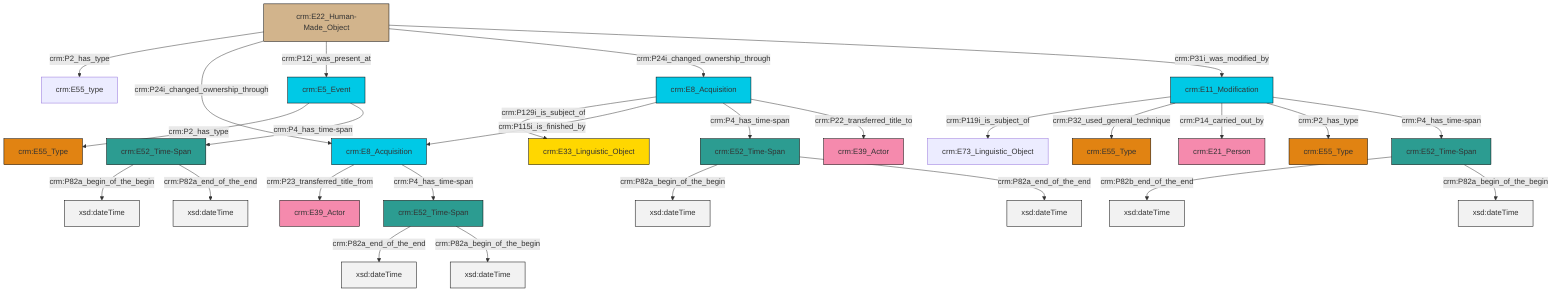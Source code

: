 graph TD
classDef Literal fill:#f2f2f2,stroke:#000000;
classDef CRM_Entity fill:#FFFFFF,stroke:#000000;
classDef Temporal_Entity fill:#00C9E6, stroke:#000000;
classDef Type fill:#E18312, stroke:#000000;
classDef Time-Span fill:#2C9C91, stroke:#000000;
classDef Appellation fill:#FFEB7F, stroke:#000000;
classDef Place fill:#008836, stroke:#000000;
classDef Persistent_Item fill:#B266B2, stroke:#000000;
classDef Conceptual_Object fill:#FFD700, stroke:#000000;
classDef Physical_Thing fill:#D2B48C, stroke:#000000;
classDef Actor fill:#f58aad, stroke:#000000;
classDef PC_Classes fill:#4ce600, stroke:#000000;
classDef Multi fill:#cccccc,stroke:#000000;

2["crm:E11_Modification"]:::Temporal_Entity -->|crm:P119i_is_subject_of| 3["crm:E73_Linguistic_Object"]:::Default
4["crm:E52_Time-Span"]:::Time-Span -->|crm:P82a_begin_of_the_begin| 5[xsd:dateTime]:::Literal
8["crm:E22_Human-Made_Object"]:::Physical_Thing -->|crm:P2_has_type| 9["crm:E55_type"]:::Default
12["crm:E8_Acquisition"]:::Temporal_Entity -->|crm:P23_transferred_title_from| 13["crm:E39_Actor"]:::Actor
14["crm:E8_Acquisition"]:::Temporal_Entity -->|crm:P129i_is_subject_of| 15["crm:E33_Linguistic_Object"]:::Conceptual_Object
8["crm:E22_Human-Made_Object"]:::Physical_Thing -->|crm:P24i_changed_ownership_through| 12["crm:E8_Acquisition"]:::Temporal_Entity
4["crm:E52_Time-Span"]:::Time-Span -->|crm:P82a_end_of_the_end| 16[xsd:dateTime]:::Literal
8["crm:E22_Human-Made_Object"]:::Physical_Thing -->|crm:P12i_was_present_at| 6["crm:E5_Event"]:::Temporal_Entity
0["crm:E52_Time-Span"]:::Time-Span -->|crm:P82a_begin_of_the_begin| 19[xsd:dateTime]:::Literal
2["crm:E11_Modification"]:::Temporal_Entity -->|crm:P32_used_general_technique| 20["crm:E55_Type"]:::Type
12["crm:E8_Acquisition"]:::Temporal_Entity -->|crm:P4_has_time-span| 21["crm:E52_Time-Span"]:::Time-Span
14["crm:E8_Acquisition"]:::Temporal_Entity -->|crm:P115i_is_finished_by| 12["crm:E8_Acquisition"]:::Temporal_Entity
14["crm:E8_Acquisition"]:::Temporal_Entity -->|crm:P4_has_time-span| 4["crm:E52_Time-Span"]:::Time-Span
24["crm:E52_Time-Span"]:::Time-Span -->|crm:P82b_end_of_the_end| 26[xsd:dateTime]:::Literal
21["crm:E52_Time-Span"]:::Time-Span -->|crm:P82a_end_of_the_end| 28[xsd:dateTime]:::Literal
24["crm:E52_Time-Span"]:::Time-Span -->|crm:P82a_begin_of_the_begin| 35[xsd:dateTime]:::Literal
0["crm:E52_Time-Span"]:::Time-Span -->|crm:P82a_end_of_the_end| 36[xsd:dateTime]:::Literal
21["crm:E52_Time-Span"]:::Time-Span -->|crm:P82a_begin_of_the_begin| 38[xsd:dateTime]:::Literal
2["crm:E11_Modification"]:::Temporal_Entity -->|crm:P14_carried_out_by| 10["crm:E21_Person"]:::Actor
6["crm:E5_Event"]:::Temporal_Entity -->|crm:P2_has_type| 39["crm:E55_Type"]:::Type
2["crm:E11_Modification"]:::Temporal_Entity -->|crm:P2_has_type| 17["crm:E55_Type"]:::Type
2["crm:E11_Modification"]:::Temporal_Entity -->|crm:P4_has_time-span| 24["crm:E52_Time-Span"]:::Time-Span
8["crm:E22_Human-Made_Object"]:::Physical_Thing -->|crm:P24i_changed_ownership_through| 14["crm:E8_Acquisition"]:::Temporal_Entity
8["crm:E22_Human-Made_Object"]:::Physical_Thing -->|crm:P31i_was_modified_by| 2["crm:E11_Modification"]:::Temporal_Entity
6["crm:E5_Event"]:::Temporal_Entity -->|crm:P4_has_time-span| 0["crm:E52_Time-Span"]:::Time-Span
14["crm:E8_Acquisition"]:::Temporal_Entity -->|crm:P22_transferred_title_to| 30["crm:E39_Actor"]:::Actor
